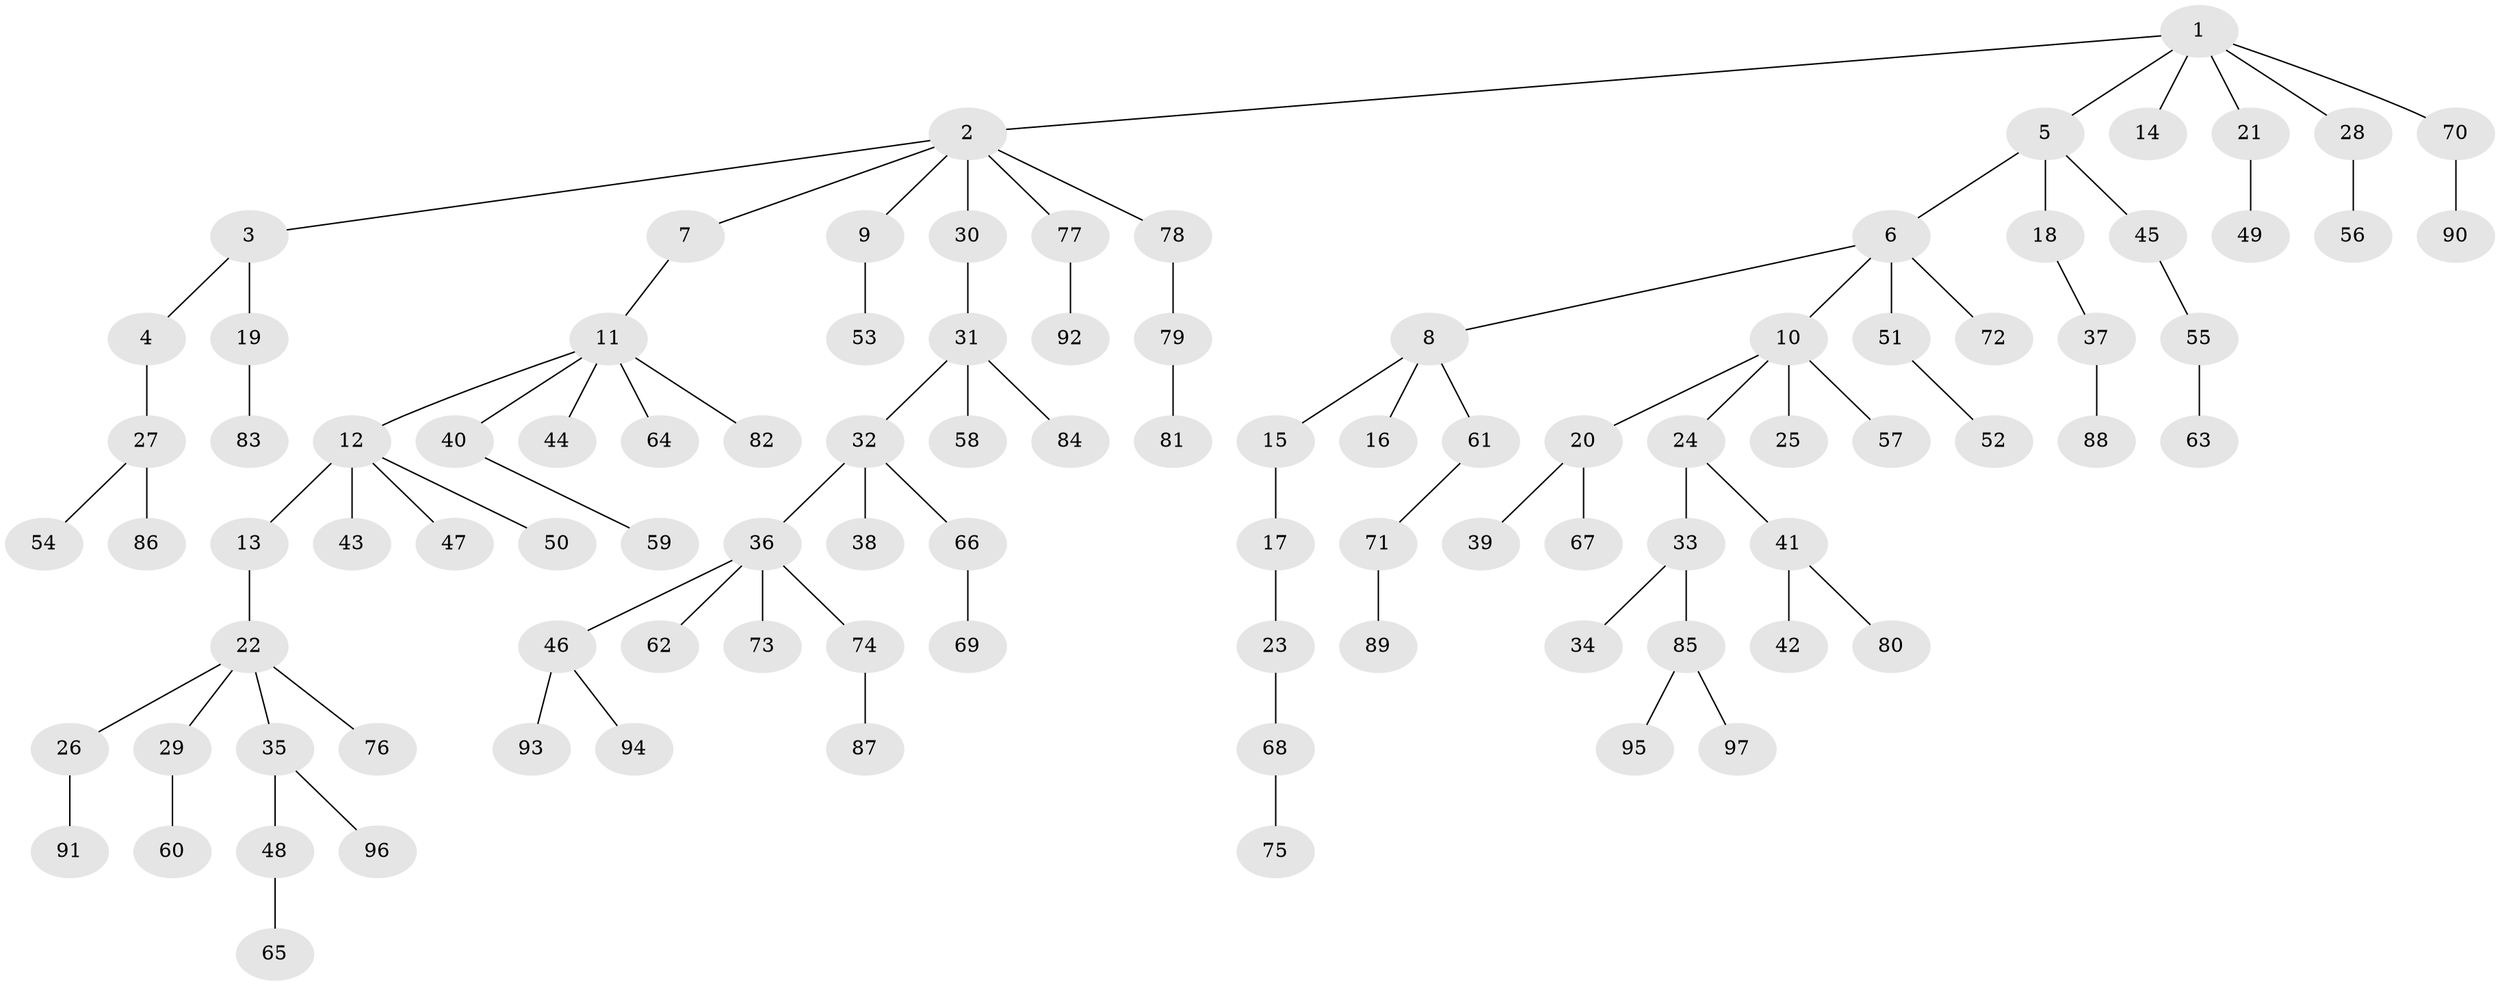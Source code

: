 // coarse degree distribution, {1: 0.7931034482758621, 2: 0.13793103448275862, 8: 0.034482758620689655, 17: 0.034482758620689655}
// Generated by graph-tools (version 1.1) at 2025/55/03/04/25 21:55:52]
// undirected, 97 vertices, 96 edges
graph export_dot {
graph [start="1"]
  node [color=gray90,style=filled];
  1;
  2;
  3;
  4;
  5;
  6;
  7;
  8;
  9;
  10;
  11;
  12;
  13;
  14;
  15;
  16;
  17;
  18;
  19;
  20;
  21;
  22;
  23;
  24;
  25;
  26;
  27;
  28;
  29;
  30;
  31;
  32;
  33;
  34;
  35;
  36;
  37;
  38;
  39;
  40;
  41;
  42;
  43;
  44;
  45;
  46;
  47;
  48;
  49;
  50;
  51;
  52;
  53;
  54;
  55;
  56;
  57;
  58;
  59;
  60;
  61;
  62;
  63;
  64;
  65;
  66;
  67;
  68;
  69;
  70;
  71;
  72;
  73;
  74;
  75;
  76;
  77;
  78;
  79;
  80;
  81;
  82;
  83;
  84;
  85;
  86;
  87;
  88;
  89;
  90;
  91;
  92;
  93;
  94;
  95;
  96;
  97;
  1 -- 2;
  1 -- 5;
  1 -- 14;
  1 -- 21;
  1 -- 28;
  1 -- 70;
  2 -- 3;
  2 -- 7;
  2 -- 9;
  2 -- 30;
  2 -- 77;
  2 -- 78;
  3 -- 4;
  3 -- 19;
  4 -- 27;
  5 -- 6;
  5 -- 18;
  5 -- 45;
  6 -- 8;
  6 -- 10;
  6 -- 51;
  6 -- 72;
  7 -- 11;
  8 -- 15;
  8 -- 16;
  8 -- 61;
  9 -- 53;
  10 -- 20;
  10 -- 24;
  10 -- 25;
  10 -- 57;
  11 -- 12;
  11 -- 40;
  11 -- 44;
  11 -- 64;
  11 -- 82;
  12 -- 13;
  12 -- 43;
  12 -- 47;
  12 -- 50;
  13 -- 22;
  15 -- 17;
  17 -- 23;
  18 -- 37;
  19 -- 83;
  20 -- 39;
  20 -- 67;
  21 -- 49;
  22 -- 26;
  22 -- 29;
  22 -- 35;
  22 -- 76;
  23 -- 68;
  24 -- 33;
  24 -- 41;
  26 -- 91;
  27 -- 54;
  27 -- 86;
  28 -- 56;
  29 -- 60;
  30 -- 31;
  31 -- 32;
  31 -- 58;
  31 -- 84;
  32 -- 36;
  32 -- 38;
  32 -- 66;
  33 -- 34;
  33 -- 85;
  35 -- 48;
  35 -- 96;
  36 -- 46;
  36 -- 62;
  36 -- 73;
  36 -- 74;
  37 -- 88;
  40 -- 59;
  41 -- 42;
  41 -- 80;
  45 -- 55;
  46 -- 93;
  46 -- 94;
  48 -- 65;
  51 -- 52;
  55 -- 63;
  61 -- 71;
  66 -- 69;
  68 -- 75;
  70 -- 90;
  71 -- 89;
  74 -- 87;
  77 -- 92;
  78 -- 79;
  79 -- 81;
  85 -- 95;
  85 -- 97;
}

